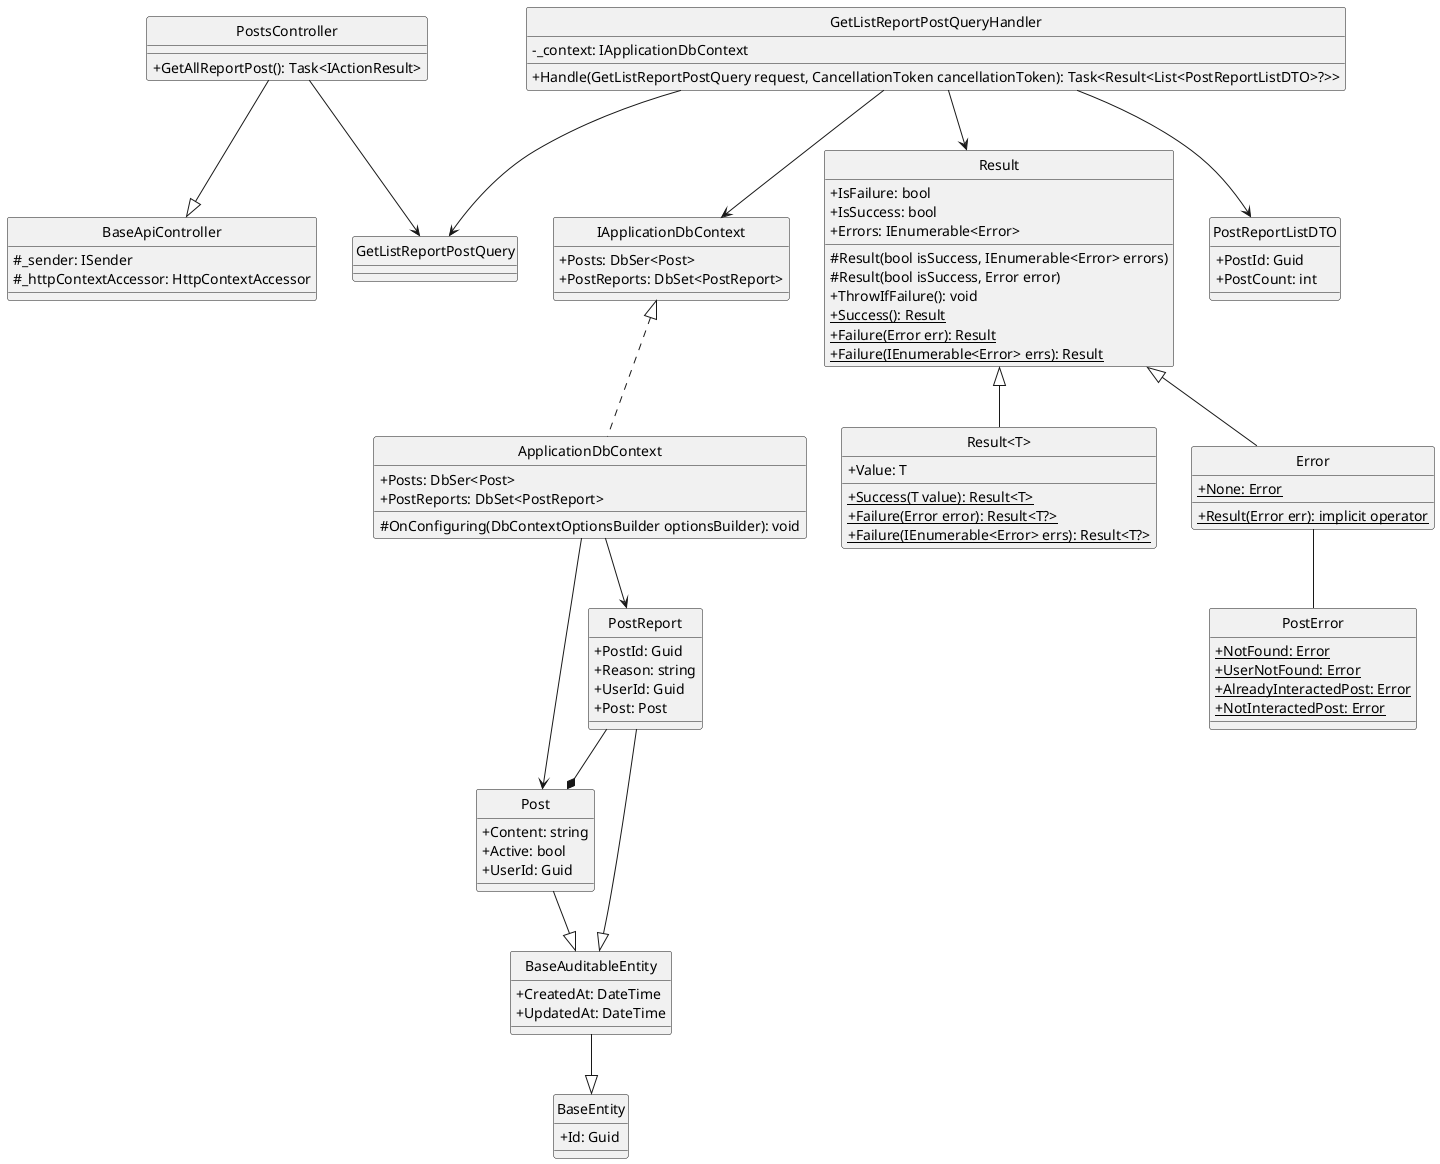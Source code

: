 @startuml 
hide circle
skinparam classAttributeIconSize 0

class BaseApiController {
    #_sender: ISender 
    #_httpContextAccessor: HttpContextAccessor
}

class PostsController {
    +GetAllReportPost(): Task<IActionResult>
}

class GetListReportPostQuery {}

class GetListReportPostQueryHandler {
    -_context: IApplicationDbContext
    +Handle(GetListReportPostQuery request, CancellationToken cancellationToken): Task<Result<List<PostReportListDTO>?>>
}

class IApplicationDbContext {
    +Posts: DbSer<Post>
    +PostReports: DbSet<PostReport>
}

class ApplicationDbContext {
    +Posts: DbSer<Post>
    +PostReports: DbSet<PostReport>
    #OnConfiguring(DbContextOptionsBuilder optionsBuilder): void 
}

class Result {
    +IsFailure: bool
    +IsSuccess: bool
    +Errors: IEnumerable<Error>
    #Result(bool isSuccess, IEnumerable<Error> errors)
    #Result(bool isSuccess, Error error)
    +ThrowIfFailure(): void
    +{static} Success(): Result
    +{static} Failure(Error err): Result
    +{static} Failure(IEnumerable<Error> errs): Result
}

class "Result<T>" {
    +Value: T
    +{static} Success(T value): Result<T>
    +{static} Failure(Error error): Result<T?>
    +{static} Failure(IEnumerable<Error> errs): Result<T?>
}

class Error {
    +{static} None: Error
    +{static} Result(Error err): implicit operator
}

class PostError {
    +{static} NotFound: Error
    +{static} UserNotFound: Error
    +{static} AlreadyInteractedPost: Error
    +{static} NotInteractedPost: Error
}

class PostReportListDTO {
    +PostId: Guid
    +PostCount: int
}

class BaseEntity {
    +Id: Guid 
}

class BaseAuditableEntity{
    +CreatedAt: DateTime
    +UpdatedAt: DateTime 
}

class Post {
    +Content: string
    +Active: bool
    +UserId: Guid
}

class PostReport {
    +PostId: Guid 
    +Reason: string 
    +UserId: Guid 
    +Post: Post
} 

'==== Get All Report Post ====
'API Layer
PostsController --|> BaseApiController
PostsController --> GetListReportPostQuery
'Application Layer
GetListReportPostQueryHandler --> GetListReportPostQuery
GetListReportPostQueryHandler --> Result
GetListReportPostQueryHandler --> IApplicationDbContext
GetListReportPostQueryHandler --> PostReportListDTO
'Domain Layer
Result <|-- Error
Result <|-- "Result<T>"
Error -- PostError
PostReport --|> BaseAuditableEntity
Post --|> BaseAuditableEntity
BaseAuditableEntity --|> BaseEntity
PostReport --* Post
'Infrastructure Layer
IApplicationDbContext <|.. ApplicationDbContext
ApplicationDbContext --> Post
ApplicationDbContext --> PostReport
@enduml